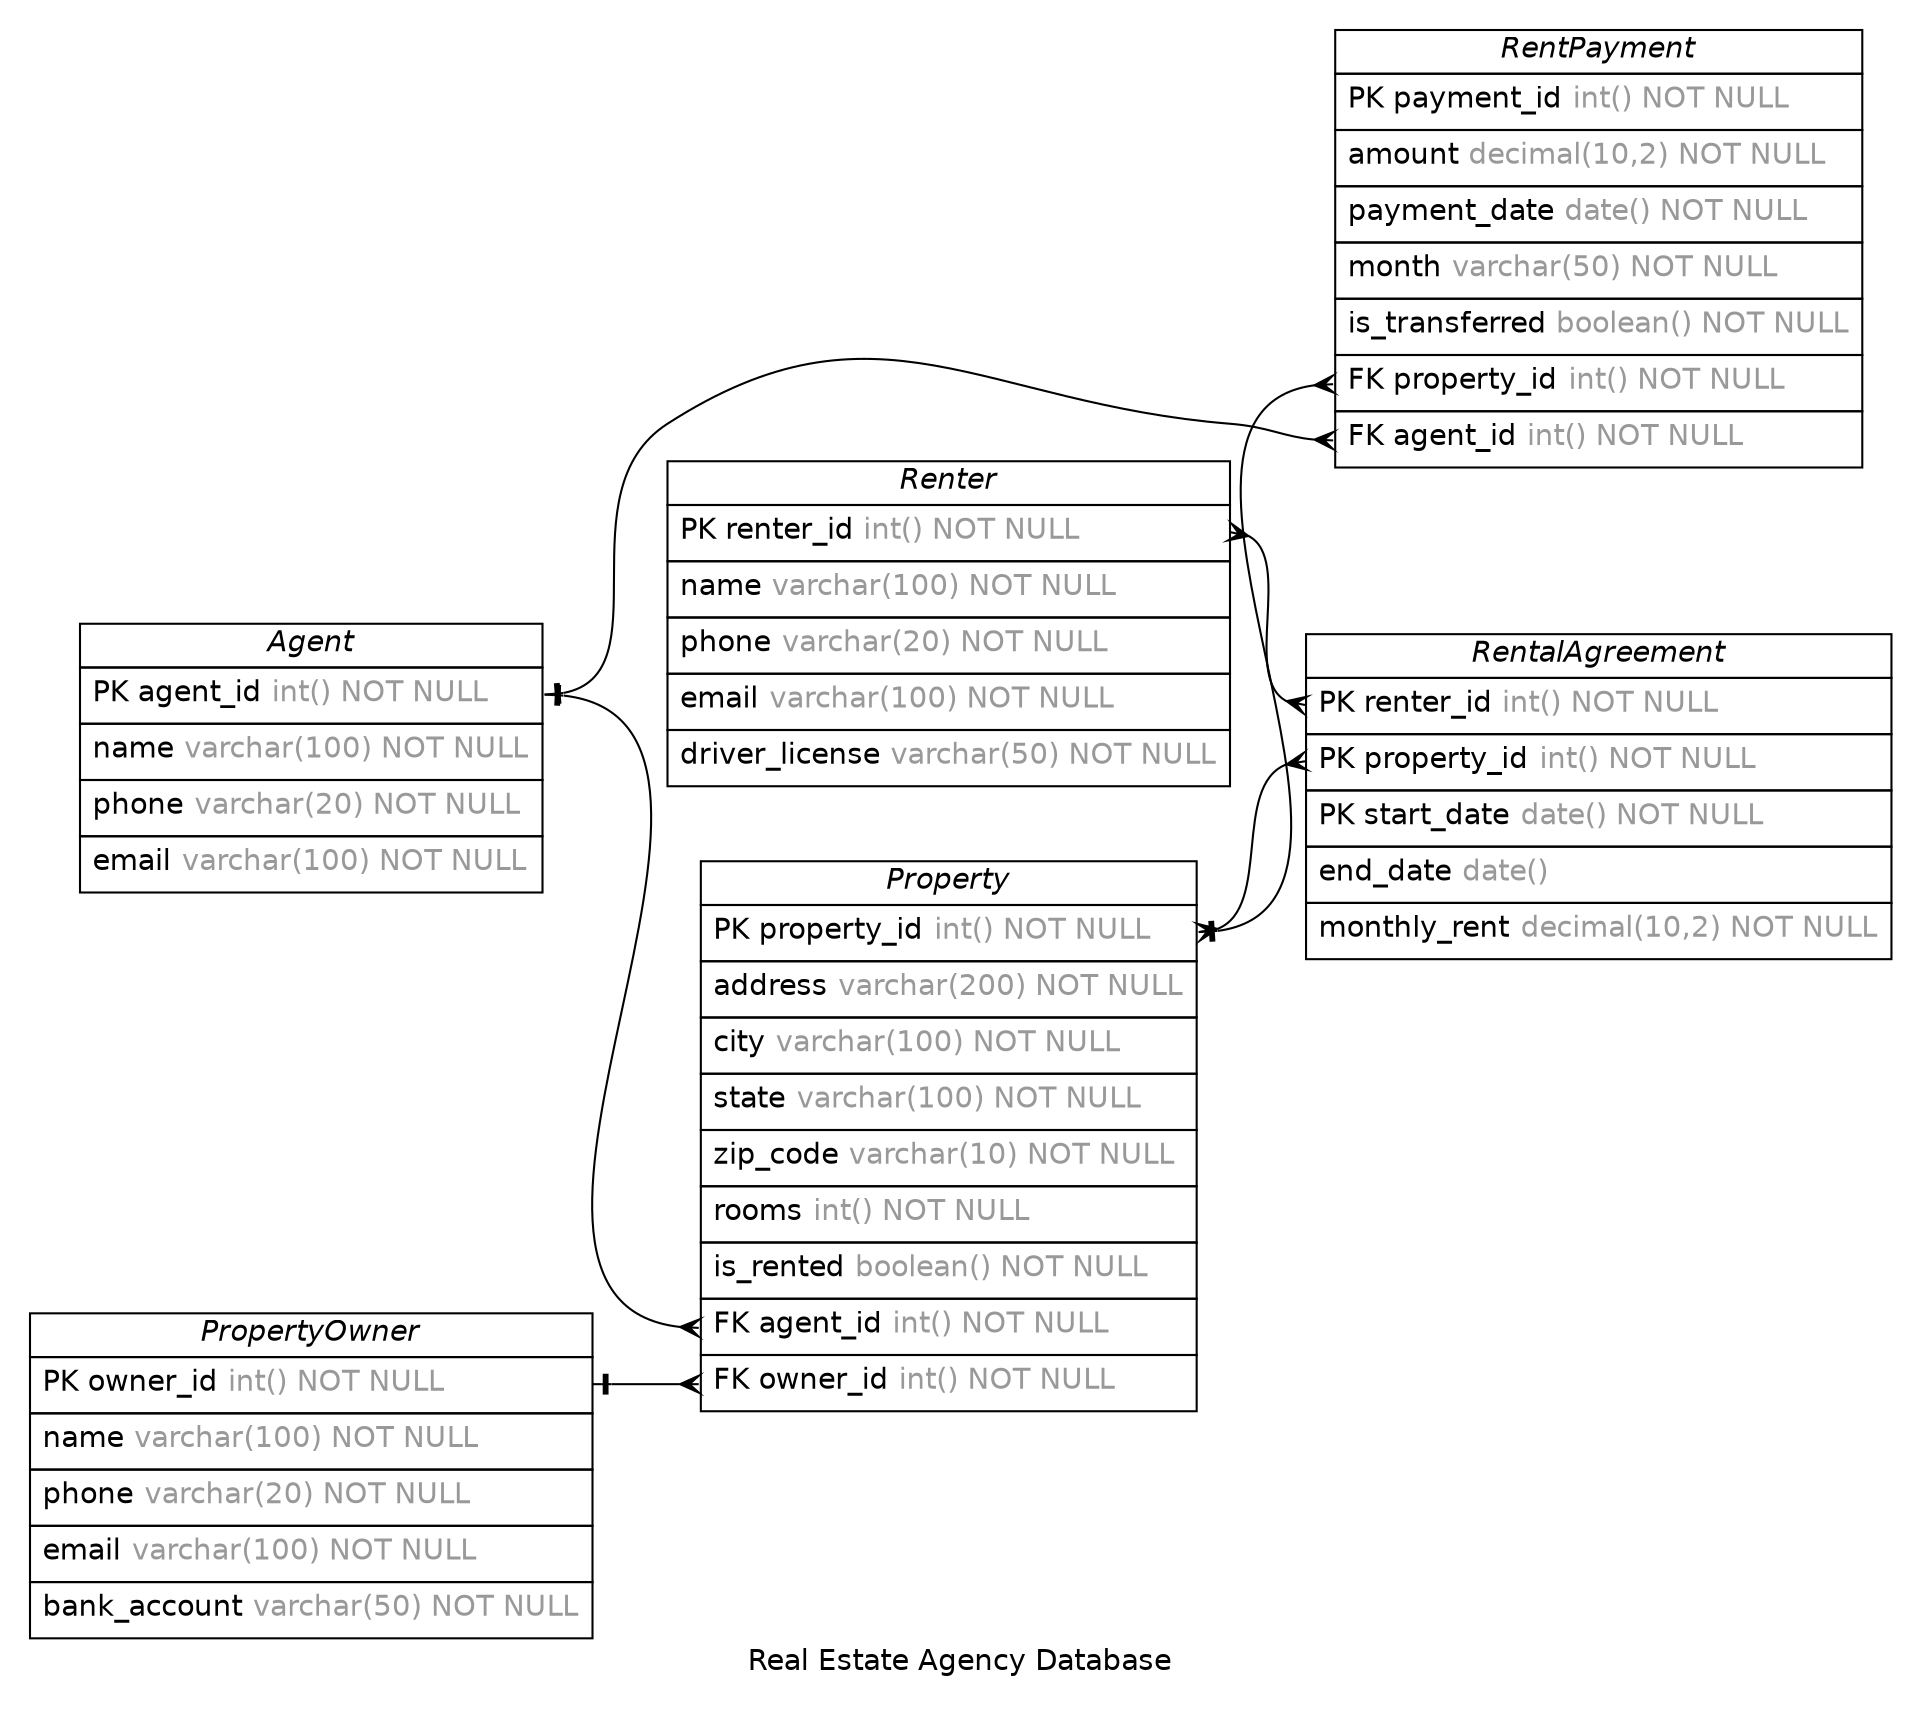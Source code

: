 /* created with ERDot < https://github.com/ehne/ERDot > */
digraph G {
    graph [
        nodesep=0.5;
        rankdir="LR";
        concentrate=true;
        splines="spline";
        fontname="Helvetica";
        pad="0.2,0.2",
        label="Real Estate Agency Database",
        
    ];
    
    node [shape=plain, fontname="Helvetica"];
    edge [
        dir=both,
        fontsize=12,
        arrowsize=0.9,
        penwidth=1.0,
        labelangle=32,
        labeldistance=1.8,
        fontname="Helvetica"
    ];
    
    "Agent" [ label=<
        <table border="0" cellborder="1" cellspacing="0" >
        <tr><td><i>Agent</i></td></tr>
        <tr><td port="agent_id" align="left" cellpadding="5">PK agent_id <font color="grey60">int() NOT NULL</font></td></tr>
        <tr><td port="name" align="left" cellpadding="5">name <font color="grey60">varchar(100) NOT NULL</font></td></tr>
        <tr><td port="phone" align="left" cellpadding="5">phone <font color="grey60">varchar(20) NOT NULL</font></td></tr>
        <tr><td port="email" align="left" cellpadding="5">email <font color="grey60">varchar(100) NOT NULL</font></td></tr>
    </table>>];
    "Renter" [ label=<
        <table border="0" cellborder="1" cellspacing="0" >
        <tr><td><i>Renter</i></td></tr>
        <tr><td port="renter_id" align="left" cellpadding="5">PK renter_id <font color="grey60">int() NOT NULL</font></td></tr>
        <tr><td port="name" align="left" cellpadding="5">name <font color="grey60">varchar(100) NOT NULL</font></td></tr>
        <tr><td port="phone" align="left" cellpadding="5">phone <font color="grey60">varchar(20) NOT NULL</font></td></tr>
        <tr><td port="email" align="left" cellpadding="5">email <font color="grey60">varchar(100) NOT NULL</font></td></tr>
        <tr><td port="driver_license" align="left" cellpadding="5">driver_license <font color="grey60">varchar(50) NOT NULL</font></td></tr>
    </table>>];
    "Property" [ label=<
        <table border="0" cellborder="1" cellspacing="0" >
        <tr><td><i>Property</i></td></tr>
        <tr><td port="property_id" align="left" cellpadding="5">PK property_id <font color="grey60">int() NOT NULL</font></td></tr>
        <tr><td port="address" align="left" cellpadding="5">address <font color="grey60">varchar(200) NOT NULL</font></td></tr>
        <tr><td port="city" align="left" cellpadding="5">city <font color="grey60">varchar(100) NOT NULL</font></td></tr>
        <tr><td port="state" align="left" cellpadding="5">state <font color="grey60">varchar(100) NOT NULL</font></td></tr>
        <tr><td port="zip_code" align="left" cellpadding="5">zip_code <font color="grey60">varchar(10) NOT NULL</font></td></tr>
        <tr><td port="rooms" align="left" cellpadding="5">rooms <font color="grey60">int() NOT NULL</font></td></tr>
        <tr><td port="is_rented" align="left" cellpadding="5">is_rented <font color="grey60">boolean() NOT NULL</font></td></tr>
        <tr><td port="agent_id" align="left" cellpadding="5">FK agent_id <font color="grey60">int() NOT NULL</font></td></tr>
        <tr><td port="owner_id" align="left" cellpadding="5">FK owner_id <font color="grey60">int() NOT NULL</font></td></tr>
    </table>>];
    "PropertyOwner" [ label=<
        <table border="0" cellborder="1" cellspacing="0" >
        <tr><td><i>PropertyOwner</i></td></tr>
        <tr><td port="owner_id" align="left" cellpadding="5">PK owner_id <font color="grey60">int() NOT NULL</font></td></tr>
        <tr><td port="name" align="left" cellpadding="5">name <font color="grey60">varchar(100) NOT NULL</font></td></tr>
        <tr><td port="phone" align="left" cellpadding="5">phone <font color="grey60">varchar(20) NOT NULL</font></td></tr>
        <tr><td port="email" align="left" cellpadding="5">email <font color="grey60">varchar(100) NOT NULL</font></td></tr>
        <tr><td port="bank_account" align="left" cellpadding="5">bank_account <font color="grey60">varchar(50) NOT NULL</font></td></tr>
    </table>>];
    "RentPayment" [ label=<
        <table border="0" cellborder="1" cellspacing="0" >
        <tr><td><i>RentPayment</i></td></tr>
        <tr><td port="payment_id" align="left" cellpadding="5">PK payment_id <font color="grey60">int() NOT NULL</font></td></tr>
        <tr><td port="amount" align="left" cellpadding="5">amount <font color="grey60">decimal(10,2) NOT NULL</font></td></tr>
        <tr><td port="payment_date" align="left" cellpadding="5">payment_date <font color="grey60">date() NOT NULL</font></td></tr>
        <tr><td port="month" align="left" cellpadding="5">month <font color="grey60">varchar(50) NOT NULL</font></td></tr>
        <tr><td port="is_transferred" align="left" cellpadding="5">is_transferred <font color="grey60">boolean() NOT NULL</font></td></tr>
        <tr><td port="property_id" align="left" cellpadding="5">FK property_id <font color="grey60">int() NOT NULL</font></td></tr>
        <tr><td port="agent_id" align="left" cellpadding="5">FK agent_id <font color="grey60">int() NOT NULL</font></td></tr>
    </table>>];
    "RentalAgreement" [ label=<
        <table border="0" cellborder="1" cellspacing="0" >
        <tr><td><i>RentalAgreement</i></td></tr>
        <tr><td port="renter_id" align="left" cellpadding="5">PK renter_id <font color="grey60">int() NOT NULL</font></td></tr>
        <tr><td port="property_id" align="left" cellpadding="5">PK property_id <font color="grey60">int() NOT NULL</font></td></tr>
        <tr><td port="start_date" align="left" cellpadding="5">PK start_date <font color="grey60">date() NOT NULL</font></td></tr>
        <tr><td port="end_date" align="left" cellpadding="5">end_date <font color="grey60">date()</font></td></tr>
        <tr><td port="monthly_rent" align="left" cellpadding="5">monthly_rent <font color="grey60">decimal(10,2) NOT NULL</font></td></tr>
    </table>>];

    
    "Agent":"agent_id"->"Property":"agent_id" [
        arrowhead=ocrow,

        arrowtail=noneotee,
    ];

    
    "PropertyOwner":"owner_id"->"Property":"owner_id" [
        arrowhead=ocrow,

        arrowtail=noneotee,
    ];

    
    "Renter":"renter_id"->"RentalAgreement":"renter_id" [
        arrowhead=ocrow,

        arrowtail=ocrow,
    ];

    
    "Property":"property_id"->"RentalAgreement":"property_id" [
        arrowhead=ocrow,

        arrowtail=ocrow,
    ];

    
    "Property":"property_id"->"RentPayment":"property_id" [
        arrowhead=ocrow,

        arrowtail=noneotee,
    ];

    
    "Agent":"agent_id"->"RentPayment":"agent_id" [
        arrowhead=ocrow,

        arrowtail=noneotee,
    ];



    

}
